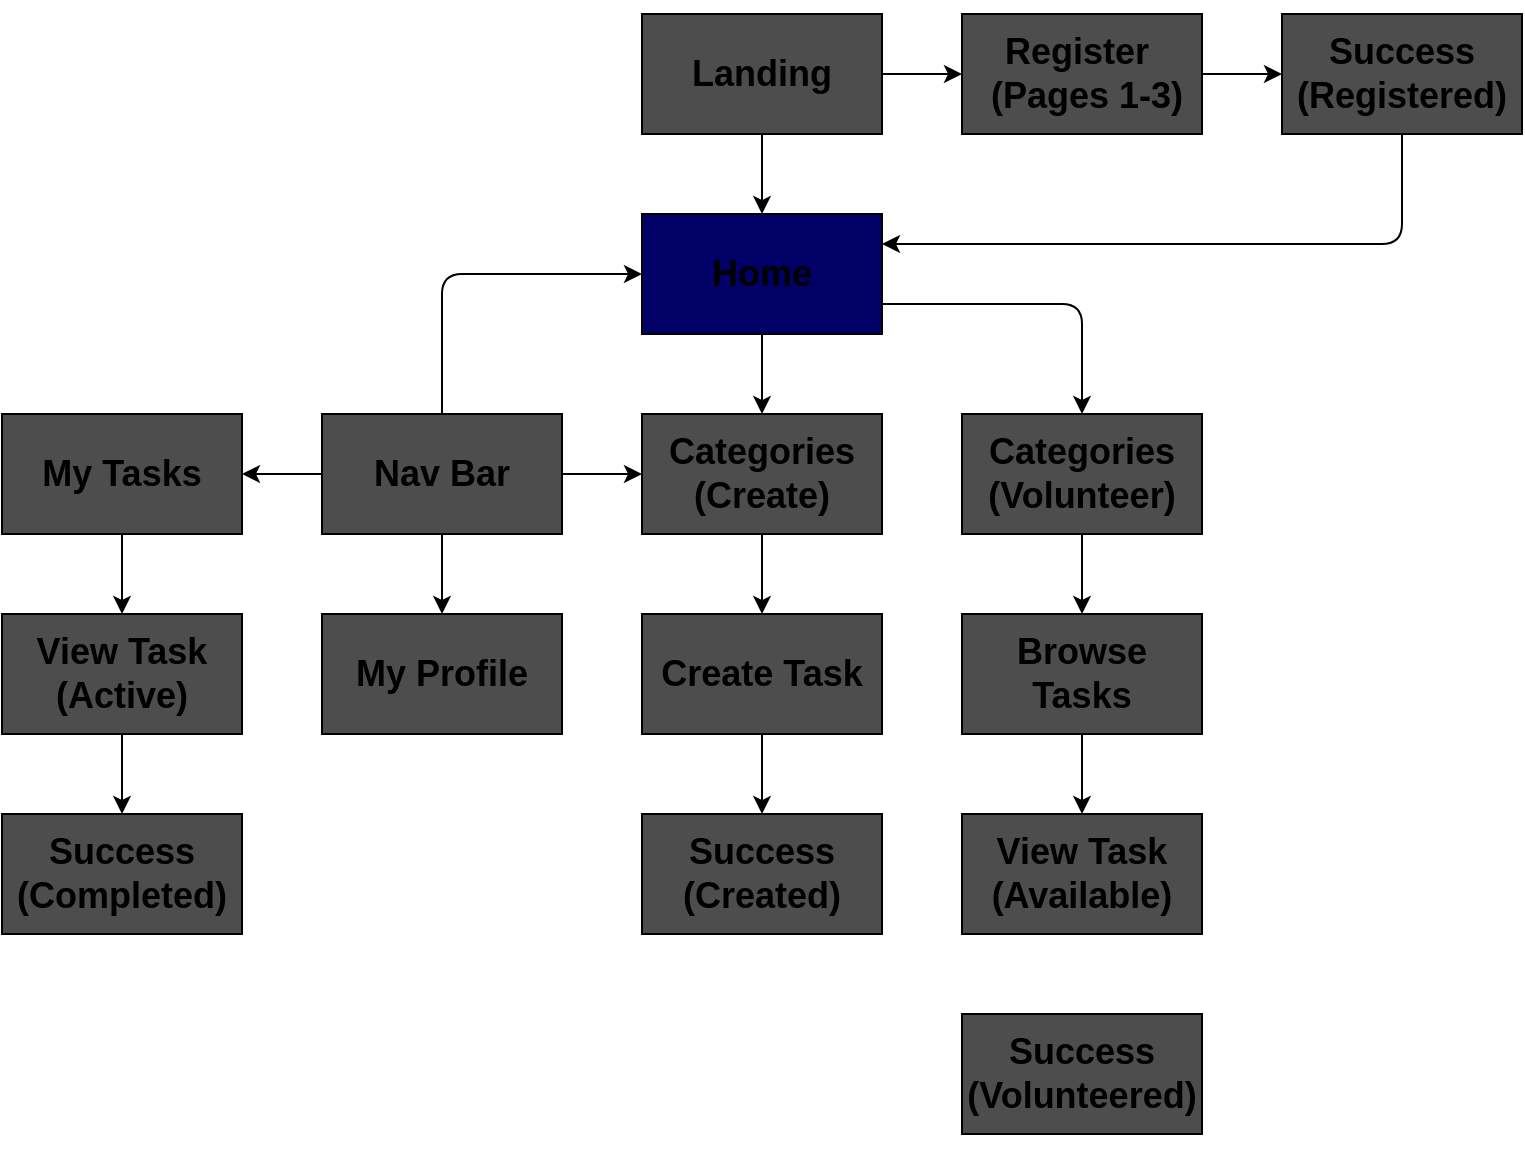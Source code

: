 <mxfile>
    <diagram id="ThtfadcwHL4e1ffAczko" name="Page-1">
        <mxGraphModel dx="1495" dy="683" grid="1" gridSize="10" guides="1" tooltips="1" connect="1" arrows="1" fold="1" page="1" pageScale="1" pageWidth="827" pageHeight="1169" math="0" shadow="0">
            <root>
                <mxCell id="0"/>
                <mxCell id="1" parent="0"/>
                <mxCell id="6" value="" style="edgeStyle=none;html=1;fillColor=#666666;" edge="1" parent="1" source="2" target="5">
                    <mxGeometry relative="1" as="geometry"/>
                </mxCell>
                <mxCell id="12" style="edgeStyle=none;html=1;fillColor=#666666;exitX=0.5;exitY=1;exitDx=0;exitDy=0;entryX=0.5;entryY=0;entryDx=0;entryDy=0;" edge="1" parent="1" source="2" target="10">
                    <mxGeometry relative="1" as="geometry">
                        <mxPoint x="350" y="170" as="targetPoint"/>
                        <Array as="points"/>
                    </mxGeometry>
                </mxCell>
                <mxCell id="2" value="&lt;h2&gt;Landing&lt;/h2&gt;" style="rounded=0;whiteSpace=wrap;html=1;fillColor=#4D4D4D;" vertex="1" parent="1">
                    <mxGeometry x="360" y="40" width="120" height="60" as="geometry"/>
                </mxCell>
                <mxCell id="9" value="" style="edgeStyle=none;html=1;fillColor=#666666;" edge="1" parent="1" source="5" target="7">
                    <mxGeometry relative="1" as="geometry"/>
                </mxCell>
                <mxCell id="5" value="&lt;h2&gt;Register&amp;nbsp; &amp;nbsp;(Pages 1-3)&lt;/h2&gt;" style="rounded=0;whiteSpace=wrap;html=1;fillColor=#4D4D4D;" vertex="1" parent="1">
                    <mxGeometry x="520" y="40" width="120" height="60" as="geometry"/>
                </mxCell>
                <mxCell id="11" value="" style="edgeStyle=none;html=1;fillColor=#666666;exitX=0.5;exitY=1;exitDx=0;exitDy=0;entryX=1;entryY=0.25;entryDx=0;entryDy=0;" edge="1" parent="1" source="7" target="10">
                    <mxGeometry relative="1" as="geometry">
                        <Array as="points">
                            <mxPoint x="740" y="155"/>
                        </Array>
                    </mxGeometry>
                </mxCell>
                <mxCell id="7" value="&lt;h2&gt;Success (Registered)&lt;/h2&gt;" style="rounded=0;whiteSpace=wrap;html=1;fillColor=#4D4D4D;" vertex="1" parent="1">
                    <mxGeometry x="680" y="40" width="120" height="60" as="geometry"/>
                </mxCell>
                <mxCell id="24" value="" style="edgeStyle=none;html=1;fillColor=#666666;" edge="1" parent="1" source="10" target="13">
                    <mxGeometry relative="1" as="geometry"/>
                </mxCell>
                <mxCell id="29" style="edgeStyle=none;html=1;fillColor=#666666;exitX=1;exitY=0.75;exitDx=0;exitDy=0;entryX=0.5;entryY=0;entryDx=0;entryDy=0;" edge="1" parent="1" source="10" target="16">
                    <mxGeometry relative="1" as="geometry">
                        <Array as="points">
                            <mxPoint x="580" y="185"/>
                        </Array>
                    </mxGeometry>
                </mxCell>
                <mxCell id="10" value="&lt;h2&gt;Home&lt;/h2&gt;" style="rounded=0;whiteSpace=wrap;html=1;fillColor=#000066;" vertex="1" parent="1">
                    <mxGeometry x="360" y="140" width="120" height="60" as="geometry"/>
                </mxCell>
                <mxCell id="25" value="" style="edgeStyle=none;html=1;fillColor=#666666;" edge="1" parent="1" source="13" target="15">
                    <mxGeometry relative="1" as="geometry"/>
                </mxCell>
                <mxCell id="13" value="&lt;h2&gt;Categories (Create)&lt;/h2&gt;" style="rounded=0;whiteSpace=wrap;html=1;fillColor=#4D4D4D;" vertex="1" parent="1">
                    <mxGeometry x="360" y="240" width="120" height="60" as="geometry"/>
                </mxCell>
                <mxCell id="14" value="&lt;h2&gt;Success (Created)&lt;/h2&gt;" style="rounded=0;whiteSpace=wrap;html=1;fillColor=#4D4D4D;" vertex="1" parent="1">
                    <mxGeometry x="360" y="440" width="120" height="60" as="geometry"/>
                </mxCell>
                <mxCell id="26" value="" style="edgeStyle=none;html=1;fillColor=#666666;" edge="1" parent="1" source="15" target="14">
                    <mxGeometry relative="1" as="geometry"/>
                </mxCell>
                <mxCell id="15" value="&lt;h2&gt;Create Task&lt;/h2&gt;" style="rounded=0;whiteSpace=wrap;html=1;fillColor=#4D4D4D;" vertex="1" parent="1">
                    <mxGeometry x="360" y="340" width="120" height="60" as="geometry"/>
                </mxCell>
                <mxCell id="27" value="" style="edgeStyle=none;html=1;fillColor=#666666;" edge="1" parent="1" source="16" target="17">
                    <mxGeometry relative="1" as="geometry"/>
                </mxCell>
                <mxCell id="16" value="&lt;h2&gt;Categories (Volunteer)&lt;/h2&gt;" style="rounded=0;whiteSpace=wrap;html=1;fillColor=#4D4D4D;" vertex="1" parent="1">
                    <mxGeometry x="520" y="240" width="120" height="60" as="geometry"/>
                </mxCell>
                <mxCell id="28" value="" style="edgeStyle=none;html=1;fillColor=#666666;" edge="1" parent="1" source="17" target="18">
                    <mxGeometry relative="1" as="geometry"/>
                </mxCell>
                <mxCell id="17" value="&lt;h2&gt;Browse Tasks&lt;/h2&gt;" style="rounded=0;whiteSpace=wrap;html=1;fillColor=#4D4D4D;" vertex="1" parent="1">
                    <mxGeometry x="520" y="340" width="120" height="60" as="geometry"/>
                </mxCell>
                <mxCell id="18" value="&lt;h2&gt;View Task (Available)&lt;/h2&gt;" style="rounded=0;whiteSpace=wrap;html=1;fillColor=#4D4D4D;" vertex="1" parent="1">
                    <mxGeometry x="520" y="440" width="120" height="60" as="geometry"/>
                </mxCell>
                <mxCell id="19" value="&lt;h2&gt;Success (Volunteered)&lt;/h2&gt;" style="rounded=0;whiteSpace=wrap;html=1;fillColor=#4D4D4D;" vertex="1" parent="1">
                    <mxGeometry x="520" y="540" width="120" height="60" as="geometry"/>
                </mxCell>
                <mxCell id="20" value="&lt;h2&gt;My Profile&lt;/h2&gt;" style="rounded=0;whiteSpace=wrap;html=1;fillColor=#4D4D4D;" vertex="1" parent="1">
                    <mxGeometry x="200" y="340" width="120" height="60" as="geometry"/>
                </mxCell>
                <mxCell id="30" value="" style="edgeStyle=none;html=1;fillColor=#666666;" edge="1" parent="1" source="21" target="22">
                    <mxGeometry relative="1" as="geometry"/>
                </mxCell>
                <mxCell id="21" value="&lt;h2&gt;My Tasks&lt;/h2&gt;" style="rounded=0;whiteSpace=wrap;html=1;fillColor=#4D4D4D;" vertex="1" parent="1">
                    <mxGeometry x="40" y="240" width="120" height="60" as="geometry"/>
                </mxCell>
                <mxCell id="31" value="" style="edgeStyle=none;html=1;fillColor=#666666;" edge="1" parent="1" source="22">
                    <mxGeometry relative="1" as="geometry">
                        <mxPoint x="100" y="440" as="targetPoint"/>
                    </mxGeometry>
                </mxCell>
                <mxCell id="22" value="&lt;h2&gt;View Task (Active)&lt;/h2&gt;" style="rounded=0;whiteSpace=wrap;html=1;fillColor=#4D4D4D;" vertex="1" parent="1">
                    <mxGeometry x="40" y="340" width="120" height="60" as="geometry"/>
                </mxCell>
                <mxCell id="23" value="&lt;h2&gt;Success (Completed)&lt;/h2&gt;" style="rounded=0;whiteSpace=wrap;html=1;fillColor=#4D4D4D;" vertex="1" parent="1">
                    <mxGeometry x="40" y="440" width="120" height="60" as="geometry"/>
                </mxCell>
                <mxCell id="33" value="" style="edgeStyle=none;html=1;fillColor=#666666;" edge="1" parent="1" source="32" target="13">
                    <mxGeometry relative="1" as="geometry"/>
                </mxCell>
                <mxCell id="34" value="" style="edgeStyle=none;html=1;fillColor=#666666;" edge="1" parent="1" source="32" target="21">
                    <mxGeometry relative="1" as="geometry"/>
                </mxCell>
                <mxCell id="35" value="" style="edgeStyle=none;html=1;fillColor=#666666;" edge="1" parent="1" source="32" target="20">
                    <mxGeometry relative="1" as="geometry"/>
                </mxCell>
                <mxCell id="36" style="edgeStyle=none;html=1;entryX=0;entryY=0.5;entryDx=0;entryDy=0;fillColor=#666666;exitX=0.5;exitY=0;exitDx=0;exitDy=0;" edge="1" parent="1" source="32" target="10">
                    <mxGeometry relative="1" as="geometry">
                        <Array as="points">
                            <mxPoint x="260" y="170"/>
                        </Array>
                    </mxGeometry>
                </mxCell>
                <mxCell id="32" value="&lt;h2&gt;Nav Bar&lt;/h2&gt;" style="rounded=0;whiteSpace=wrap;html=1;fillColor=#4D4D4D;" vertex="1" parent="1">
                    <mxGeometry x="200" y="240" width="120" height="60" as="geometry"/>
                </mxCell>
            </root>
        </mxGraphModel>
    </diagram>
</mxfile>